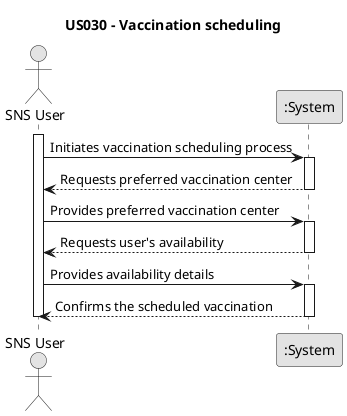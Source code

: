 @startuml
skinparam monochrome true
skinparam packageStyle rectangle
skinparam shadowing false

title US030 - Vaccination scheduling

actor "SNS User" as SNSUser
participant ":System" as System

activate SNSUser
    SNSUser -> System: Initiates vaccination scheduling process
    activate System
        System --> SNSUser: Requests preferred vaccination center
    deactivate System

    SNSUser -> System: Provides preferred vaccination center
    activate System
        System --> SNSUser: Requests user's availability
    deactivate System

    SNSUser -> System: Provides availability details
    activate System
        System --> SNSUser: Confirms the scheduled vaccination
    deactivate System
deactivate SNSUser

@enduml

